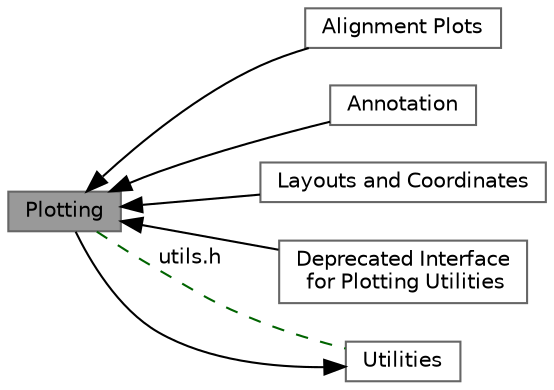 digraph "Plotting"
{
 // INTERACTIVE_SVG=YES
 // LATEX_PDF_SIZE
  bgcolor="transparent";
  edge [fontname=Helvetica,fontsize=10,labelfontname=Helvetica,labelfontsize=10];
  node [fontname=Helvetica,fontsize=10,shape=box,height=0.2,width=0.4];
  rankdir=LR;
  Node5 [label="Alignment Plots",height=0.2,width=0.4,color="grey40", fillcolor="white", style="filled",URL="$group__alignment__plots.html",tooltip="Functions to generate Alignment plots with annotated consensus structure."];
  Node4 [label="Annotation",height=0.2,width=0.4,color="grey40", fillcolor="white", style="filled",URL="$group__annotation__utils.html",tooltip="Functions to generate annotations for Secondary Structure Plots, Dot-Plots, and Others."];
  Node3 [label="Layouts and Coordinates",height=0.2,width=0.4,color="grey40", fillcolor="white", style="filled",URL="$group__plot__layout__utils.html",tooltip="Functions to compute coordinate layouts for secondary structure plots."];
  Node1 [label="Plotting",height=0.2,width=0.4,color="gray40", fillcolor="grey60", style="filled", fontcolor="black",tooltip="Functions for Creating Secondary Structure Plots, Dot-Plots, and More."];
  Node6 [label="Deprecated Interface\l for Plotting Utilities",height=0.2,width=0.4,color="grey40", fillcolor="white", style="filled",URL="$group__plotting__utils__deprecated.html",tooltip=" "];
  Node2 [label="Utilities",height=0.2,width=0.4,color="grey40", fillcolor="white", style="filled",URL="$group__utils.html",tooltip=" "];
  Node2->Node1 [shape=plaintext, dir="back", style="solid"];
  Node1->Node3 [shape=plaintext, dir="back", style="solid"];
  Node1->Node4 [shape=plaintext, dir="back", style="solid"];
  Node1->Node5 [shape=plaintext, dir="back", style="solid"];
  Node1->Node6 [shape=plaintext, dir="back", style="solid"];
  Node1->Node2 [shape=plaintext, label="utils.h", color="darkgreen", dir="none", style="dashed"];
}

